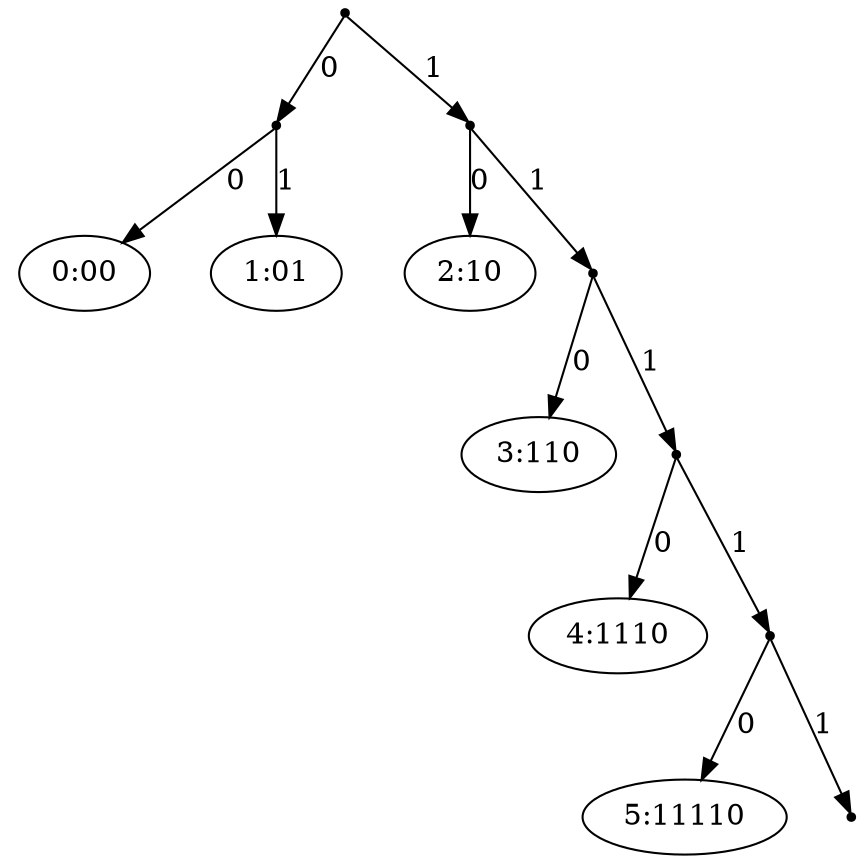digraph huffman0 {
 ratio = 1.0;
 node [shape="point"]
 edge [splines=none, ratio=0.5];
 r -> 0 [label="0"]; 
 0 -> 00 [label="0"];
 r -> 1 [label="1"];
 0-> 01 [label="1"];
 00 [label="0:00", shape="oval"];
 01 [label="1:01", shape="oval"];
 1 -> 10 [label="0"];
 10 [label="2:10", shape="oval"];
 1 -> 11 [label="1"];
 11 -> 110 [label="0"];
 110 [label="3:110", shape="oval"];
 11 -> 111 [label="1"];
 111 -> 1110 [label="0"];
 1110 [label="4:1110", shape="oval"];
 111 -> 1111 [label="1"];
 1111 -> 11110 [label="0"];
 11110 [label="5:11110", shape="oval"];
 1111 -> 11111 [label="1"];
 
}
